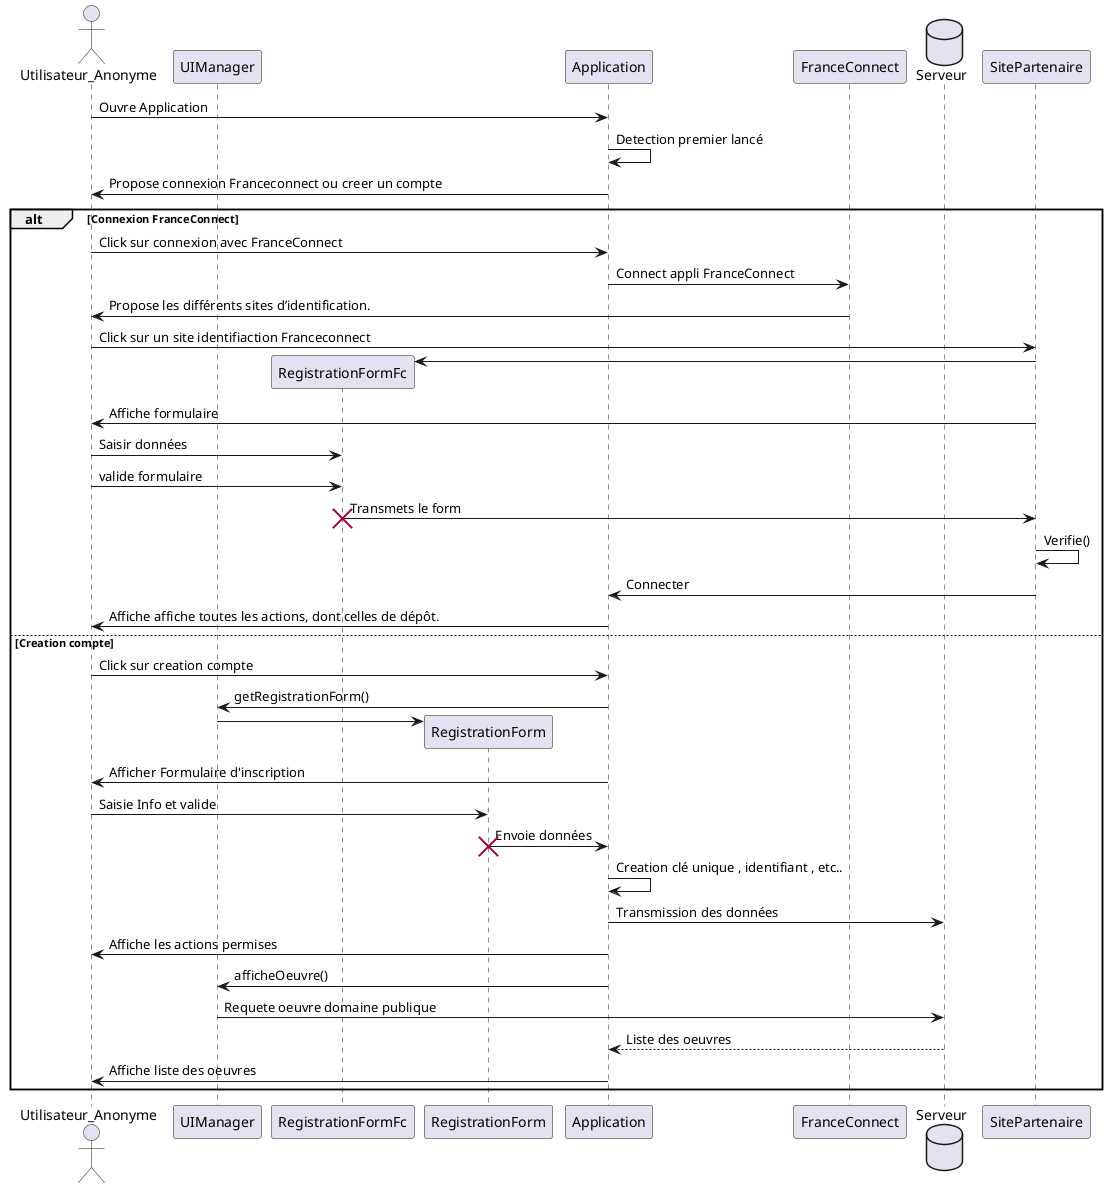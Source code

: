 
Acteurs : un utilisateur Anonyme, FranceConnect, 
les différents mandataires de FranceConnecte.
Étapes :
1.	L’utilisateur anonyme lance l’application.
2.	L’application détecte que c’est son premier lancement sur le média.
3.	L’application affiche une page d’information.
4.	L’application propose à l’utilisateur de se connecter via FranceConnect.
5.	L’application propose de créer un compte ne pouvant déposer ou louer des œuvres.
6.	L’utilisateur choisit de se connecter via FranceConnect.
7.	L’application propose les différents sites d’identification.
8.	L’utilisateur choisit l’un des sites.
9.	L’utilisateur s’authentifie.
10.	L’application reçoit les informations de connexion.
11.	L’application affiche toutes les actions, dont celles de dépôt.

	Scénario alternatif:
	branchement à l’étape 6
1.	L’utilisateur choisit de créer un nouvel identifiant.
2.	L’application demande le nom , prénom et date de naissance de l’utilisateur.
3.	L’utilisateur saisit les informations.
4.	À partir de ces informations, l’application crée
•	un identifiant unique garantissant l’anonymat,
•	une paire de clés, publique et privée, pour enregistrer les opérations qui seront faites.
5.	L’application transmet l’identifiant et la clé publique au serveur de l’association.
6.	L’application affiche les actions permises.
7.	L’application affiche la liste des œuvres dans le domaine public.
@startuml
actor Utilisateur_Anonyme as Utilisateur
participant UIManager as UIM 
participant RegistrationFormFc as FormFc
participant RegistrationForm as Form  
participant Application as App
participant FranceConnect as Fc 
database Serveur
Utilisateur -> App : Ouvre Application
App -> App : Detection premier lancé
App -> Utilisateur : Propose connexion Franceconnect ou creer un compte
Alt Connexion FranceConnect
Utilisateur -> App : Click sur connexion avec FranceConnect
App -> Fc : Connect appli FranceConnect
Fc -> Utilisateur : Propose les différents sites d’identification.
Utilisateur -> SitePartenaire : Click sur un site identifiaction Franceconnect
Create FormFc
SitePartenaire -> FormFc
SitePartenaire -> Utilisateur : Affiche formulaire
Utilisateur -> FormFc : Saisir données 
Utilisateur -> FormFc : valide formulaire
FormFc -> SitePartenaire : Transmets le form
destroy FormFc
SitePartenaire -> SitePartenaire : Verifie()
SitePartenaire -> App : Connecter
App -> Utilisateur : Affiche affiche toutes les actions, dont celles de dépôt.
Else Creation compte
Utilisateur -> App : Click sur creation compte 
App -> UIM : getRegistrationForm()
Create Form
UIM -> Form
App -> Utilisateur : Afficher Formulaire d'inscription
Utilisateur -> Form :Saisie Info et valide
Form -> App : Envoie données
destroy Form
App -> App : Creation clé unique , identifiant , etc..
App -> Serveur : Transmission des données
App -> Utilisateur : Affiche les actions permises
App -> UIM : afficheOeuvre()
UIM -> Serveur : Requete oeuvre domaine publique
Serveur --> App : Liste des oeuvres
App -> Utilisateur : Affiche liste des oeuvres

End 






@enduml